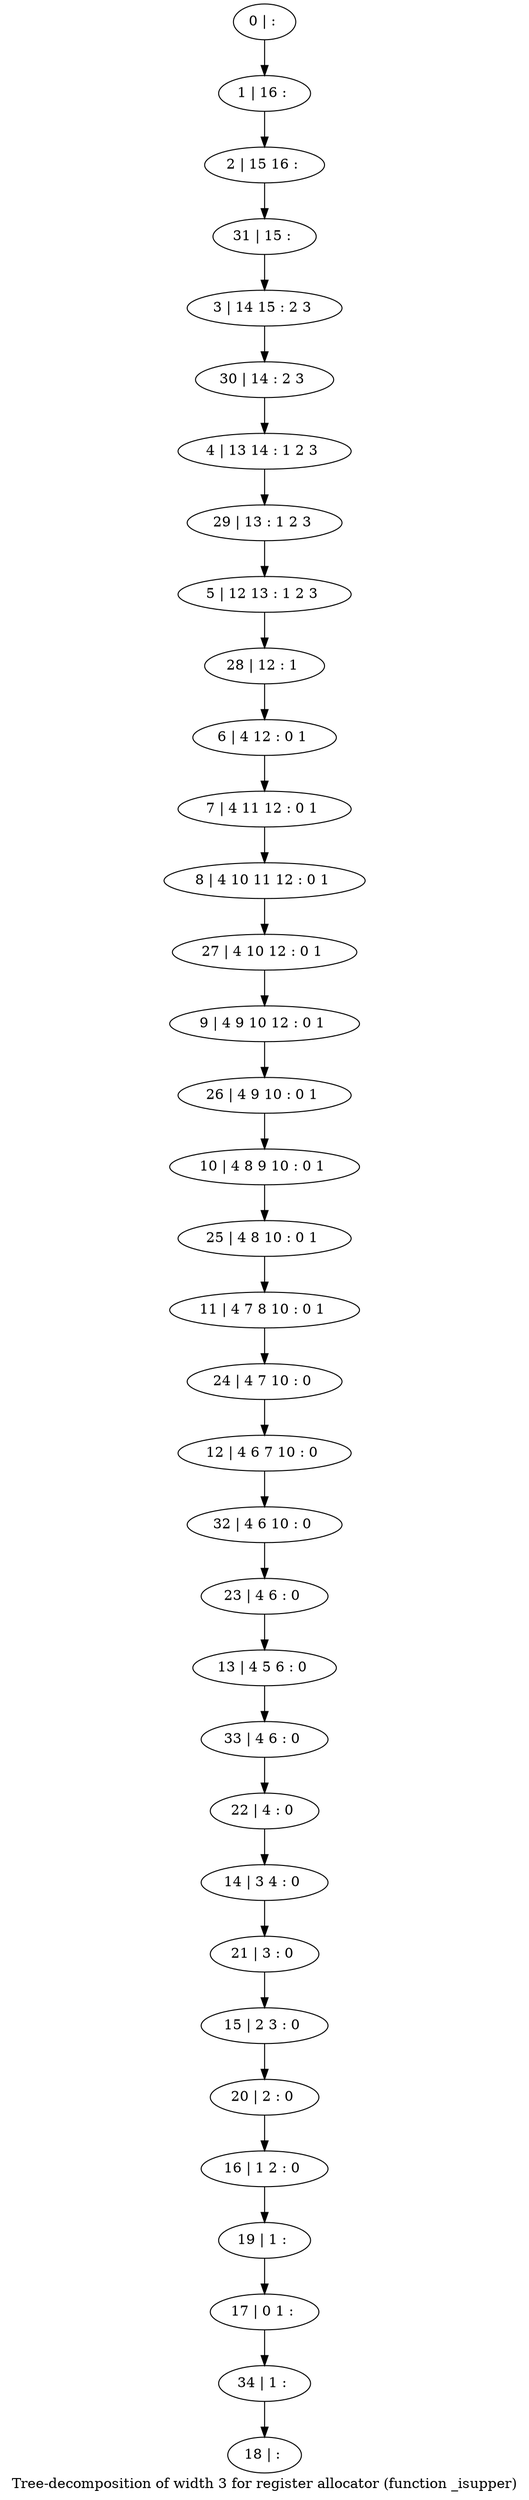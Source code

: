 digraph G {
graph [label="Tree-decomposition of width 3 for register allocator (function _isupper)"]
0[label="0 | : "];
1[label="1 | 16 : "];
2[label="2 | 15 16 : "];
3[label="3 | 14 15 : 2 3 "];
4[label="4 | 13 14 : 1 2 3 "];
5[label="5 | 12 13 : 1 2 3 "];
6[label="6 | 4 12 : 0 1 "];
7[label="7 | 4 11 12 : 0 1 "];
8[label="8 | 4 10 11 12 : 0 1 "];
9[label="9 | 4 9 10 12 : 0 1 "];
10[label="10 | 4 8 9 10 : 0 1 "];
11[label="11 | 4 7 8 10 : 0 1 "];
12[label="12 | 4 6 7 10 : 0 "];
13[label="13 | 4 5 6 : 0 "];
14[label="14 | 3 4 : 0 "];
15[label="15 | 2 3 : 0 "];
16[label="16 | 1 2 : 0 "];
17[label="17 | 0 1 : "];
18[label="18 | : "];
19[label="19 | 1 : "];
20[label="20 | 2 : 0 "];
21[label="21 | 3 : 0 "];
22[label="22 | 4 : 0 "];
23[label="23 | 4 6 : 0 "];
24[label="24 | 4 7 10 : 0 "];
25[label="25 | 4 8 10 : 0 1 "];
26[label="26 | 4 9 10 : 0 1 "];
27[label="27 | 4 10 12 : 0 1 "];
28[label="28 | 12 : 1 "];
29[label="29 | 13 : 1 2 3 "];
30[label="30 | 14 : 2 3 "];
31[label="31 | 15 : "];
32[label="32 | 4 6 10 : 0 "];
33[label="33 | 4 6 : 0 "];
34[label="34 | 1 : "];
0->1 ;
1->2 ;
6->7 ;
7->8 ;
19->17 ;
16->19 ;
20->16 ;
15->20 ;
21->15 ;
14->21 ;
22->14 ;
23->13 ;
24->12 ;
11->24 ;
25->11 ;
10->25 ;
26->10 ;
9->26 ;
27->9 ;
8->27 ;
28->6 ;
5->28 ;
29->5 ;
4->29 ;
30->4 ;
3->30 ;
31->3 ;
2->31 ;
32->23 ;
12->32 ;
33->22 ;
13->33 ;
34->18 ;
17->34 ;
}
